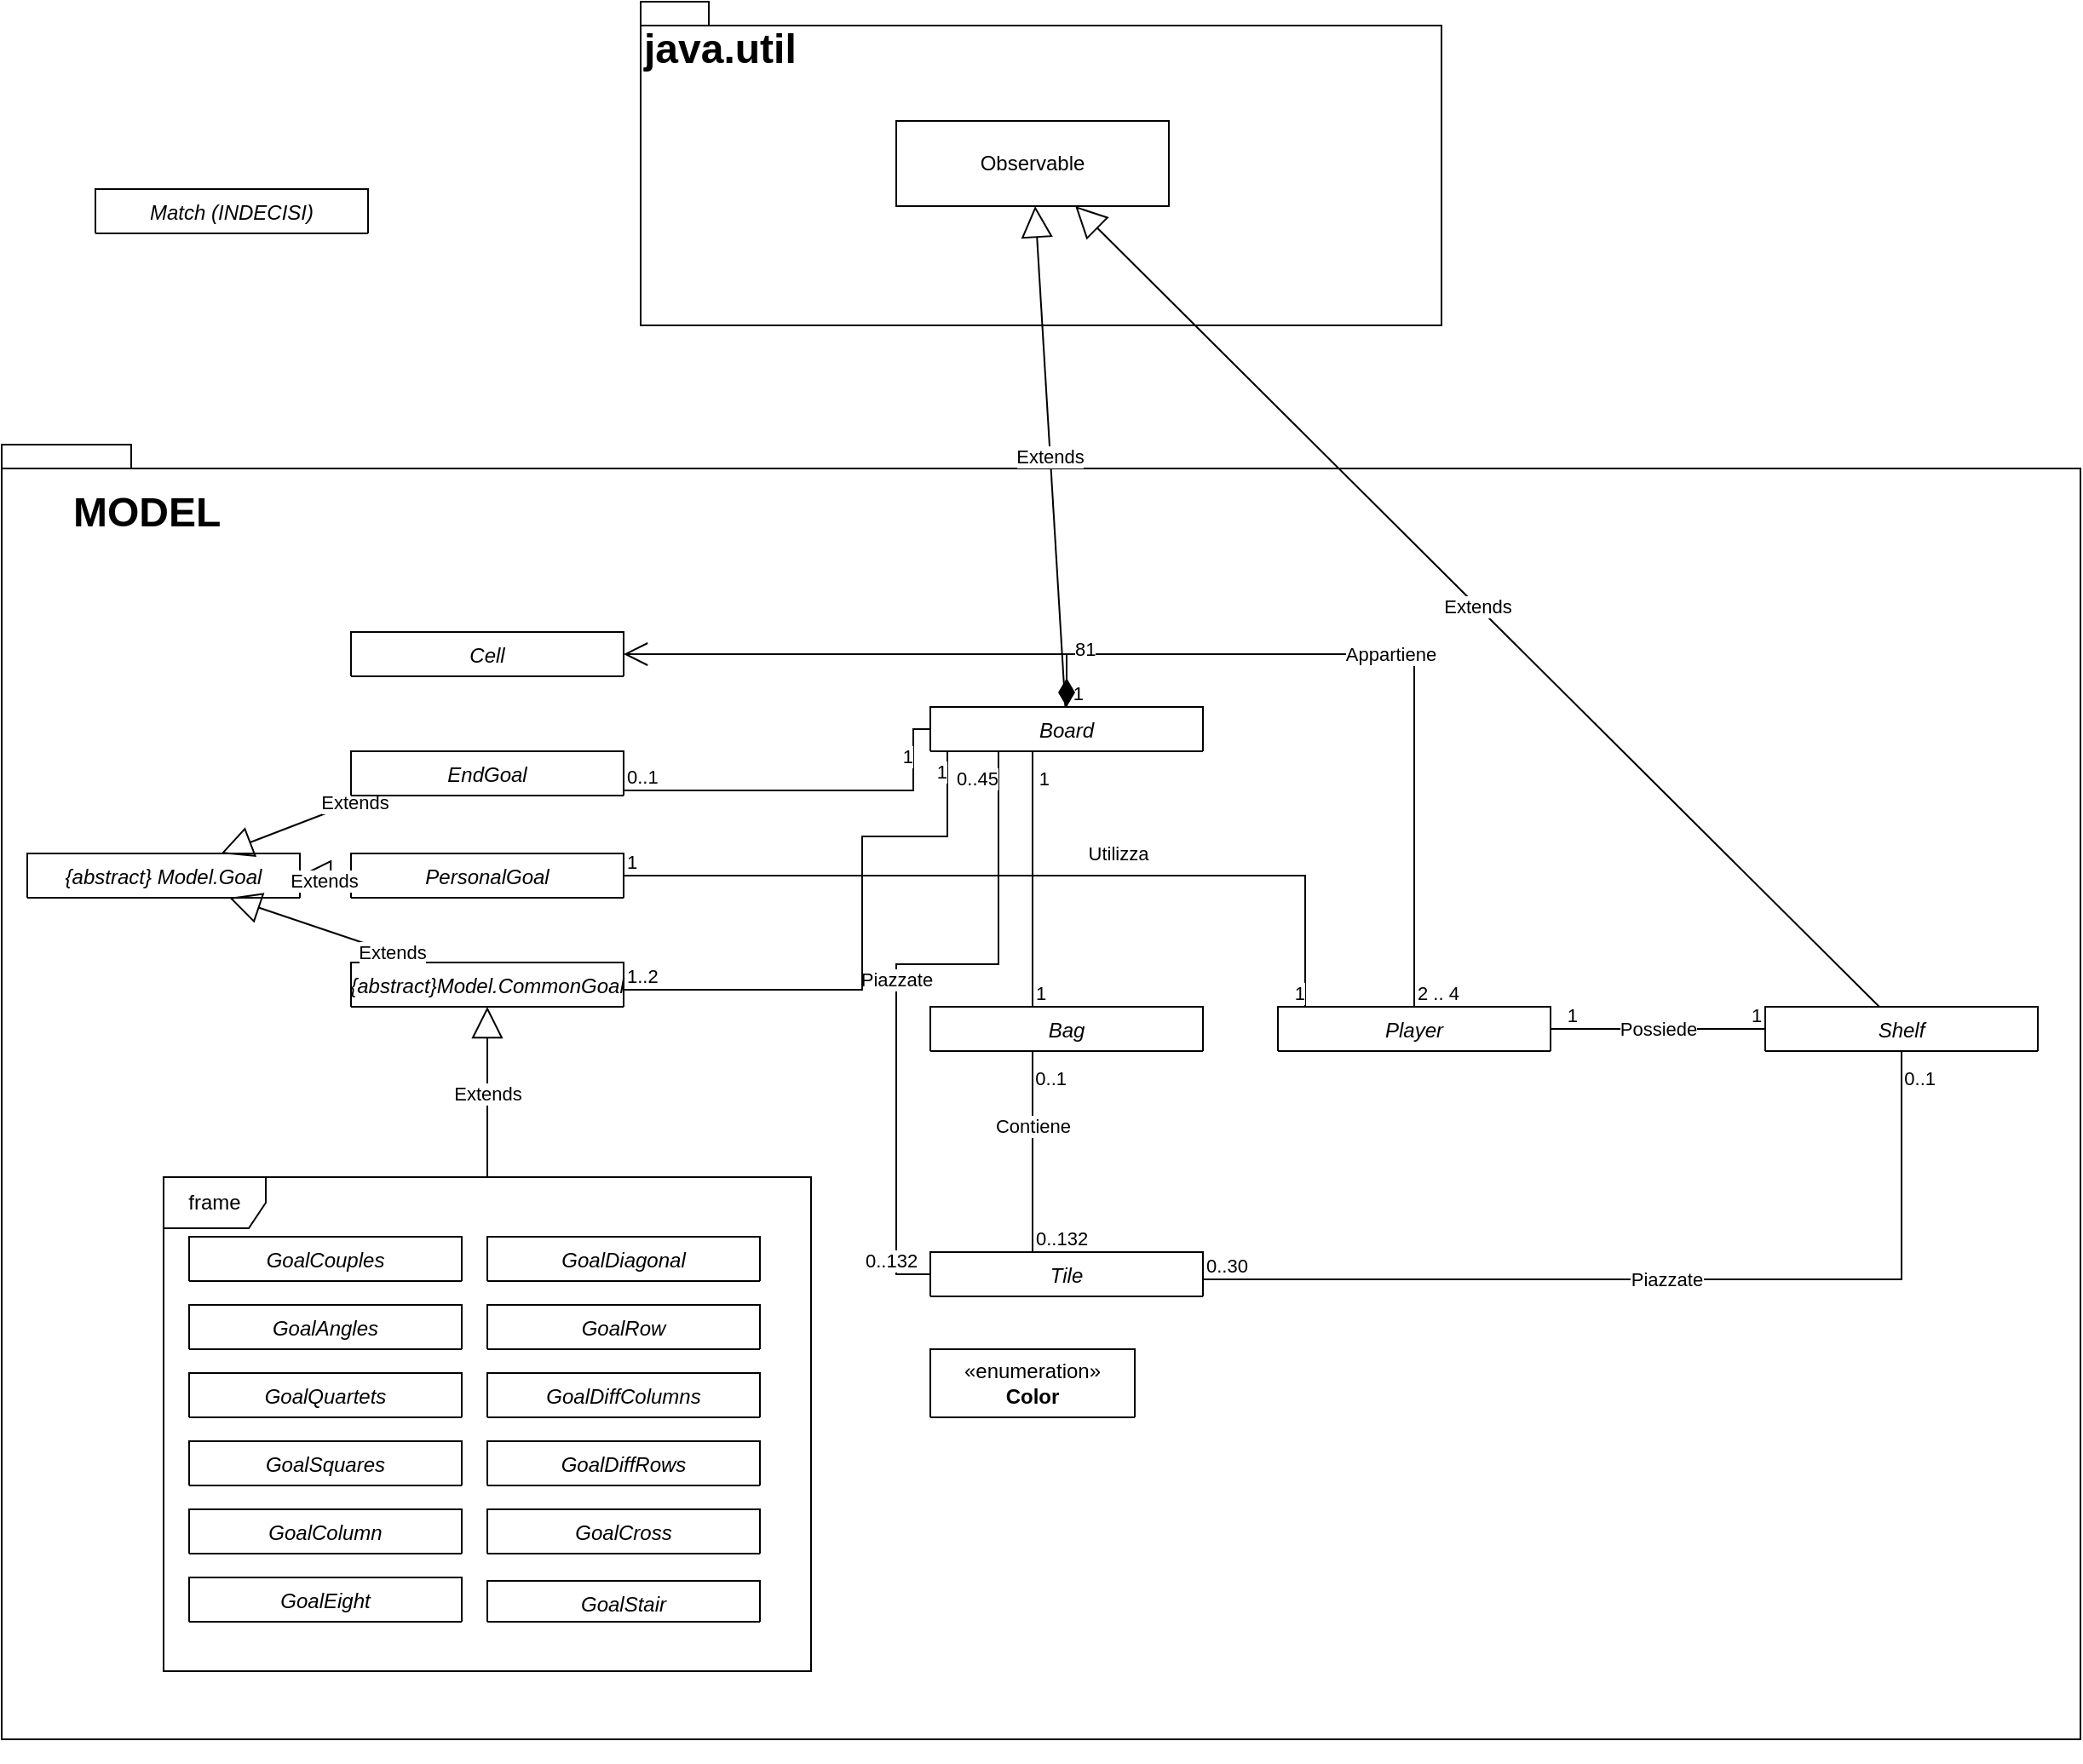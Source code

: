 <mxfile version="21.0.6" type="github">
  <diagram id="C5RBs43oDa-KdzZeNtuy" name="Page-1">
    <mxGraphModel dx="2261" dy="838" grid="1" gridSize="10" guides="1" tooltips="1" connect="1" arrows="1" fold="1" page="1" pageScale="1" pageWidth="827" pageHeight="1169" math="0" shadow="0">
      <root>
        <mxCell id="WIyWlLk6GJQsqaUBKTNV-0" />
        <mxCell id="WIyWlLk6GJQsqaUBKTNV-1" parent="WIyWlLk6GJQsqaUBKTNV-0" />
        <mxCell id="uG5KmhHaZHkSzCdzhO8T-43" value="&lt;font style=&quot;font-size: 24px;&quot;&gt;java.util&lt;br&gt;&lt;br&gt;&lt;br&gt;&lt;br&gt;&lt;br&gt;&lt;br&gt;&lt;/font&gt;" style="shape=folder;fontStyle=1;spacingTop=10;tabWidth=40;tabHeight=14;tabPosition=left;html=1;whiteSpace=wrap;align=left;" parent="WIyWlLk6GJQsqaUBKTNV-1" vertex="1">
          <mxGeometry x="40" y="40" width="470" height="190" as="geometry" />
        </mxCell>
        <mxCell id="uG5KmhHaZHkSzCdzhO8T-5" value="&lt;blockquote style=&quot;margin: 0 0 0 40px; border: none; padding: 0px;&quot;&gt;&lt;font style=&quot;background-color: initial; font-size: 24px;&quot;&gt;&lt;br&gt;&lt;/font&gt;&lt;/blockquote&gt;&lt;blockquote style=&quot;margin: 0 0 0 40px; border: none; padding: 0px;&quot;&gt;&lt;font style=&quot;background-color: initial; font-size: 24px;&quot;&gt;MODEL&amp;nbsp; &amp;nbsp;&lt;/font&gt;&lt;font style=&quot;background-color: initial; font-size: 24px;&quot;&gt;&amp;nbsp;&amp;nbsp;&lt;/font&gt;&lt;span style=&quot;background-color: initial;&quot;&gt;&amp;nbsp; &amp;nbsp; &amp;nbsp; &amp;nbsp; &amp;nbsp; &amp;nbsp; &amp;nbsp; &amp;nbsp; &amp;nbsp; &amp;nbsp; &amp;nbsp; &amp;nbsp; &amp;nbsp; &amp;nbsp; &amp;nbsp; &amp;nbsp; &amp;nbsp; &amp;nbsp; &amp;nbsp; &amp;nbsp; &amp;nbsp; &amp;nbsp; &amp;nbsp; &amp;nbsp; &amp;nbsp; &amp;nbsp; &amp;nbsp; &amp;nbsp; &amp;nbsp; &amp;nbsp; &amp;nbsp; &amp;nbsp; &amp;nbsp; &amp;nbsp; &amp;nbsp; &amp;nbsp; &amp;nbsp; &amp;nbsp; &amp;nbsp; &amp;nbsp; &amp;nbsp; &amp;nbsp; &amp;nbsp; &amp;nbsp; &amp;nbsp; &amp;nbsp; &amp;nbsp; &amp;nbsp; &amp;nbsp; &amp;nbsp; &amp;nbsp; &amp;nbsp; &amp;nbsp; &amp;nbsp; &amp;nbsp; &amp;nbsp; &amp;nbsp; &amp;nbsp; &amp;nbsp; &amp;nbsp; &amp;nbsp; &amp;nbsp; &amp;nbsp; &amp;nbsp; &amp;nbsp; &amp;nbsp; &amp;nbsp; &amp;nbsp; &amp;nbsp; &amp;nbsp; &amp;nbsp; &amp;nbsp; &amp;nbsp; &amp;nbsp; &amp;nbsp; &amp;nbsp; &amp;nbsp; &amp;nbsp; &amp;nbsp; &amp;nbsp; &amp;nbsp; &amp;nbsp; &amp;nbsp; &amp;nbsp; &amp;nbsp; &amp;nbsp; &amp;nbsp; &amp;nbsp; &amp;nbsp; &amp;nbsp; &amp;nbsp; &amp;nbsp; &amp;nbsp; &amp;nbsp; &amp;nbsp; &amp;nbsp; &amp;nbsp; &amp;nbsp; &amp;nbsp; &amp;nbsp; &amp;nbsp; &amp;nbsp; &amp;nbsp; &amp;nbsp; &amp;nbsp; &amp;nbsp; &amp;nbsp; &amp;nbsp; &amp;nbsp; &amp;nbsp; &amp;nbsp; &amp;nbsp; &amp;nbsp; &amp;nbsp; &amp;nbsp; &amp;nbsp; &amp;nbsp; &amp;nbsp; &amp;nbsp; &amp;nbsp; &amp;nbsp; &amp;nbsp; &amp;nbsp; &amp;nbsp; &amp;nbsp; &amp;nbsp; &amp;nbsp; &amp;nbsp; &amp;nbsp; &amp;nbsp; &amp;nbsp; &amp;nbsp; &amp;nbsp; &amp;nbsp; &amp;nbsp; &amp;nbsp; &amp;nbsp; &amp;nbsp; &amp;nbsp; &amp;nbsp; &amp;nbsp; &amp;nbsp; &amp;nbsp; &amp;nbsp; &amp;nbsp; &amp;nbsp; &amp;nbsp; &amp;nbsp; &amp;nbsp; &amp;nbsp; &amp;nbsp; &amp;nbsp; &amp;nbsp; &amp;nbsp; &amp;nbsp; &amp;nbsp; &amp;nbsp; &amp;nbsp;&lt;/span&gt;&lt;br&gt;&lt;/blockquote&gt;&lt;blockquote style=&quot;margin: 0 0 0 40px; border: none; padding: 0px;&quot;&gt;&lt;br&gt;&lt;/blockquote&gt;&lt;blockquote style=&quot;margin: 0 0 0 40px; border: none; padding: 0px;&quot;&gt;&amp;nbsp; &amp;nbsp; &amp;nbsp; &amp;nbsp; &amp;nbsp; &amp;nbsp;&lt;br&gt;&lt;br&gt;&lt;br&gt;&lt;br&gt;&lt;br&gt;&lt;/blockquote&gt;&lt;blockquote style=&quot;margin: 0 0 0 40px; border: none; padding: 0px;&quot;&gt;&lt;br&gt;&lt;/blockquote&gt;&lt;blockquote style=&quot;margin: 0 0 0 40px; border: none; padding: 0px;&quot;&gt;&lt;br&gt;&lt;/blockquote&gt;&lt;blockquote style=&quot;margin: 0 0 0 40px; border: none; padding: 0px;&quot;&gt;&lt;br&gt;&lt;/blockquote&gt;&lt;blockquote style=&quot;margin: 0 0 0 40px; border: none; padding: 0px;&quot;&gt;&lt;br&gt;&lt;/blockquote&gt;&lt;blockquote style=&quot;margin: 0 0 0 40px; border: none; padding: 0px;&quot;&gt;&lt;br&gt;&lt;/blockquote&gt;&lt;blockquote style=&quot;margin: 0 0 0 40px; border: none; padding: 0px;&quot;&gt;&lt;br&gt;&lt;/blockquote&gt;&lt;blockquote style=&quot;margin: 0 0 0 40px; border: none; padding: 0px;&quot;&gt;&lt;br&gt;&lt;/blockquote&gt;&lt;blockquote style=&quot;margin: 0 0 0 40px; border: none; padding: 0px;&quot;&gt;&lt;br&gt;&lt;/blockquote&gt;&lt;blockquote style=&quot;margin: 0 0 0 40px; border: none; padding: 0px;&quot;&gt;&lt;br&gt;&lt;/blockquote&gt;&lt;blockquote style=&quot;margin: 0 0 0 40px; border: none; padding: 0px;&quot;&gt;&lt;br&gt;&lt;/blockquote&gt;&lt;blockquote style=&quot;margin: 0 0 0 40px; border: none; padding: 0px;&quot;&gt;&lt;br&gt;&lt;/blockquote&gt;&lt;blockquote style=&quot;margin: 0 0 0 40px; border: none; padding: 0px;&quot;&gt;&lt;br&gt;&lt;/blockquote&gt;&lt;blockquote style=&quot;margin: 0 0 0 40px; border: none; padding: 0px;&quot;&gt;&lt;br&gt;&lt;/blockquote&gt;&lt;blockquote style=&quot;margin: 0 0 0 40px; border: none; padding: 0px;&quot;&gt;&lt;br&gt;&lt;/blockquote&gt;&lt;blockquote style=&quot;margin: 0 0 0 40px; border: none; padding: 0px;&quot;&gt;&lt;br&gt;&lt;/blockquote&gt;&lt;blockquote style=&quot;margin: 0 0 0 40px; border: none; padding: 0px;&quot;&gt;&lt;br&gt;&lt;/blockquote&gt;&lt;blockquote style=&quot;margin: 0 0 0 40px; border: none; padding: 0px;&quot;&gt;&lt;br&gt;&lt;/blockquote&gt;&lt;blockquote style=&quot;margin: 0 0 0 40px; border: none; padding: 0px;&quot;&gt;&lt;br&gt;&lt;/blockquote&gt;&lt;blockquote style=&quot;margin: 0 0 0 40px; border: none; padding: 0px;&quot;&gt;&lt;br&gt;&lt;/blockquote&gt;&lt;blockquote style=&quot;margin: 0 0 0 40px; border: none; padding: 0px;&quot;&gt;&lt;br&gt;&lt;/blockquote&gt;&lt;blockquote style=&quot;margin: 0 0 0 40px; border: none; padding: 0px;&quot;&gt;&lt;br&gt;&lt;/blockquote&gt;&lt;blockquote style=&quot;margin: 0 0 0 40px; border: none; padding: 0px;&quot;&gt;&lt;br&gt;&lt;/blockquote&gt;&lt;blockquote style=&quot;margin: 0 0 0 40px; border: none; padding: 0px;&quot;&gt;&lt;br&gt;&lt;/blockquote&gt;&lt;blockquote style=&quot;margin: 0 0 0 40px; border: none; padding: 0px;&quot;&gt;&lt;br&gt;&lt;/blockquote&gt;&lt;blockquote style=&quot;margin: 0 0 0 40px; border: none; padding: 0px;&quot;&gt;&lt;br&gt;&lt;/blockquote&gt;&lt;blockquote style=&quot;margin: 0 0 0 40px; border: none; padding: 0px;&quot;&gt;&lt;br&gt;&lt;/blockquote&gt;&lt;blockquote style=&quot;margin: 0 0 0 40px; border: none; padding: 0px;&quot;&gt;&lt;br&gt;&lt;/blockquote&gt;&lt;blockquote style=&quot;margin: 0 0 0 40px; border: none; padding: 0px;&quot;&gt;&lt;br&gt;&lt;/blockquote&gt;&lt;blockquote style=&quot;margin: 0 0 0 40px; border: none; padding: 0px;&quot;&gt;&lt;br&gt;&lt;/blockquote&gt;&lt;blockquote style=&quot;margin: 0 0 0 40px; border: none; padding: 0px;&quot;&gt;&lt;br&gt;&lt;/blockquote&gt;&lt;blockquote style=&quot;margin: 0 0 0 40px; border: none; padding: 0px;&quot;&gt;&lt;br&gt;&lt;/blockquote&gt;&lt;blockquote style=&quot;margin: 0 0 0 40px; border: none; padding: 0px;&quot;&gt;&lt;br&gt;&lt;/blockquote&gt;&lt;blockquote style=&quot;margin: 0 0 0 40px; border: none; padding: 0px;&quot;&gt;&lt;br&gt;&lt;/blockquote&gt;&lt;blockquote style=&quot;margin: 0 0 0 40px; border: none; padding: 0px;&quot;&gt;&lt;br&gt;&lt;/blockquote&gt;&lt;blockquote style=&quot;margin: 0 0 0 40px; border: none; padding: 0px;&quot;&gt;&lt;br&gt;&lt;/blockquote&gt;&lt;blockquote style=&quot;margin: 0 0 0 40px; border: none; padding: 0px;&quot;&gt;&lt;br&gt;&lt;/blockquote&gt;&lt;blockquote style=&quot;margin: 0 0 0 40px; border: none; padding: 0px;&quot;&gt;&lt;br&gt;&lt;/blockquote&gt;&lt;blockquote style=&quot;margin: 0 0 0 40px; border: none; padding: 0px;&quot;&gt;&lt;br&gt;&lt;/blockquote&gt;&lt;blockquote style=&quot;margin: 0 0 0 40px; border: none; padding: 0px;&quot;&gt;&lt;br&gt;&lt;/blockquote&gt;&lt;blockquote style=&quot;margin: 0 0 0 40px; border: none; padding: 0px;&quot;&gt;&lt;br&gt;&lt;/blockquote&gt;&lt;blockquote style=&quot;margin: 0 0 0 40px; border: none; padding: 0px;&quot;&gt;&lt;br&gt;&lt;/blockquote&gt;&lt;blockquote style=&quot;margin: 0 0 0 40px; border: none; padding: 0px;&quot;&gt;&lt;br&gt;&lt;/blockquote&gt;&lt;blockquote style=&quot;margin: 0 0 0 40px; border: none; padding: 0px;&quot;&gt;&lt;br&gt;&lt;/blockquote&gt;&lt;blockquote style=&quot;margin: 0 0 0 40px; border: none; padding: 0px;&quot;&gt;&amp;nbsp; &amp;nbsp; &amp;nbsp; &amp;nbsp; &amp;nbsp; &amp;nbsp; &amp;nbsp; &amp;nbsp; &amp;nbsp; &amp;nbsp; &amp;nbsp; &amp;nbsp; &amp;nbsp; &amp;nbsp; &amp;nbsp; &amp;nbsp; &amp;nbsp; &amp;nbsp; &amp;nbsp; &amp;nbsp;&amp;nbsp;&lt;/blockquote&gt;" style="shape=folder;fontStyle=1;spacingTop=10;tabWidth=40;tabHeight=14;tabPosition=left;html=1;whiteSpace=wrap;align=left;" parent="WIyWlLk6GJQsqaUBKTNV-1" vertex="1">
          <mxGeometry x="-335" y="300" width="1220" height="760" as="geometry" />
        </mxCell>
        <mxCell id="zkfFHV4jXpPFQw0GAbJ--0" value="Player" style="swimlane;fontStyle=2;align=center;verticalAlign=top;childLayout=stackLayout;horizontal=1;startSize=26;horizontalStack=0;resizeParent=1;resizeLast=0;collapsible=1;marginBottom=0;rounded=0;shadow=0;strokeWidth=1;" parent="WIyWlLk6GJQsqaUBKTNV-1" vertex="1" collapsed="1">
          <mxGeometry x="414" y="630" width="160" height="26" as="geometry">
            <mxRectangle x="414" y="630" width="230" height="216" as="alternateBounds" />
          </mxGeometry>
        </mxCell>
        <mxCell id="zkfFHV4jXpPFQw0GAbJ--1" value="-nickname: String" style="text;align=left;verticalAlign=top;spacingLeft=4;spacingRight=4;overflow=hidden;rotatable=0;points=[[0,0.5],[1,0.5]];portConstraint=eastwest;" parent="zkfFHV4jXpPFQw0GAbJ--0" vertex="1">
          <mxGeometry y="26" width="230" height="26" as="geometry" />
        </mxCell>
        <mxCell id="e0WzOMO28qVKv0x1JUqY-1" value="-chair: boolean" style="text;align=left;verticalAlign=top;spacingLeft=4;spacingRight=4;overflow=hidden;rotatable=0;points=[[0,0.5],[1,0.5]];portConstraint=eastwest;rounded=0;shadow=0;html=0;" parent="zkfFHV4jXpPFQw0GAbJ--0" vertex="1">
          <mxGeometry y="52" width="230" height="26" as="geometry" />
        </mxCell>
        <mxCell id="e0WzOMO28qVKv0x1JUqY-27" value="-myShelf: Shelf" style="text;align=left;verticalAlign=top;spacingLeft=4;spacingRight=4;overflow=hidden;rotatable=0;points=[[0,0.5],[1,0.5]];portConstraint=eastwest;rounded=0;shadow=0;html=0;" parent="zkfFHV4jXpPFQw0GAbJ--0" vertex="1">
          <mxGeometry y="78" width="230" height="26" as="geometry" />
        </mxCell>
        <mxCell id="e0WzOMO28qVKv0x1JUqY-28" value="-myGoal: PersonalGoal" style="text;align=left;verticalAlign=top;spacingLeft=4;spacingRight=4;overflow=hidden;rotatable=0;points=[[0,0.5],[1,0.5]];portConstraint=eastwest;rounded=0;shadow=0;html=0;" parent="zkfFHV4jXpPFQw0GAbJ--0" vertex="1">
          <mxGeometry y="104" width="230" height="26" as="geometry" />
        </mxCell>
        <mxCell id="zkfFHV4jXpPFQw0GAbJ--4" value="" style="line;html=1;strokeWidth=1;align=left;verticalAlign=middle;spacingTop=-1;spacingLeft=3;spacingRight=3;rotatable=0;labelPosition=right;points=[];portConstraint=eastwest;" parent="zkfFHV4jXpPFQw0GAbJ--0" vertex="1">
          <mxGeometry y="130" width="230" height="8" as="geometry" />
        </mxCell>
        <mxCell id="zkfFHV4jXpPFQw0GAbJ--5" value="+Player(n: String, c: boolean): Player" style="text;align=left;verticalAlign=top;spacingLeft=4;spacingRight=4;overflow=hidden;rotatable=0;points=[[0,0.5],[1,0.5]];portConstraint=eastwest;" parent="zkfFHV4jXpPFQw0GAbJ--0" vertex="1">
          <mxGeometry y="138" width="230" height="26" as="geometry" />
        </mxCell>
        <mxCell id="e0WzOMO28qVKv0x1JUqY-3" value="+getNickname(): String" style="text;align=left;verticalAlign=top;spacingLeft=4;spacingRight=4;overflow=hidden;rotatable=0;points=[[0,0.5],[1,0.5]];portConstraint=eastwest;" parent="zkfFHV4jXpPFQw0GAbJ--0" vertex="1">
          <mxGeometry y="164" width="230" height="26" as="geometry" />
        </mxCell>
        <mxCell id="e0WzOMO28qVKv0x1JUqY-4" value="+getChair(): boolean" style="text;align=left;verticalAlign=top;spacingLeft=4;spacingRight=4;overflow=hidden;rotatable=0;points=[[0,0.5],[1,0.5]];portConstraint=eastwest;" parent="zkfFHV4jXpPFQw0GAbJ--0" vertex="1">
          <mxGeometry y="190" width="230" height="26" as="geometry" />
        </mxCell>
        <mxCell id="e0WzOMO28qVKv0x1JUqY-18" value="Match (INDECISI)" style="swimlane;fontStyle=2;align=center;verticalAlign=top;childLayout=stackLayout;horizontal=1;startSize=26;horizontalStack=0;resizeParent=1;resizeLast=0;collapsible=1;marginBottom=0;rounded=0;shadow=0;strokeWidth=1;" parent="WIyWlLk6GJQsqaUBKTNV-1" vertex="1" collapsed="1">
          <mxGeometry x="-280" y="150" width="160" height="26" as="geometry">
            <mxRectangle x="510" y="174" width="300" height="140" as="alternateBounds" />
          </mxGeometry>
        </mxCell>
        <mxCell id="e0WzOMO28qVKv0x1JUqY-19" value="-currentBoard: Board" style="text;align=left;verticalAlign=top;spacingLeft=4;spacingRight=4;overflow=hidden;rotatable=0;points=[[0,0.5],[1,0.5]];portConstraint=eastwest;" parent="e0WzOMO28qVKv0x1JUqY-18" vertex="1">
          <mxGeometry y="26" width="300" height="26" as="geometry" />
        </mxCell>
        <mxCell id="e0WzOMO28qVKv0x1JUqY-20" value="-listOfPlayer: List&lt;Player&gt;" style="text;align=left;verticalAlign=top;spacingLeft=4;spacingRight=4;overflow=hidden;rotatable=0;points=[[0,0.5],[1,0.5]];portConstraint=eastwest;" parent="e0WzOMO28qVKv0x1JUqY-18" vertex="1">
          <mxGeometry y="52" width="300" height="26" as="geometry" />
        </mxCell>
        <mxCell id="e0WzOMO28qVKv0x1JUqY-24" value="-firstMatch: boolean" style="text;align=left;verticalAlign=top;spacingLeft=4;spacingRight=4;overflow=hidden;rotatable=0;points=[[0,0.5],[1,0.5]];portConstraint=eastwest;" parent="e0WzOMO28qVKv0x1JUqY-18" vertex="1">
          <mxGeometry y="78" width="300" height="26" as="geometry" />
        </mxCell>
        <mxCell id="e0WzOMO28qVKv0x1JUqY-22" value="" style="line;html=1;strokeWidth=1;align=left;verticalAlign=middle;spacingTop=-1;spacingLeft=3;spacingRight=3;rotatable=0;labelPosition=right;points=[];portConstraint=eastwest;" parent="e0WzOMO28qVKv0x1JUqY-18" vertex="1">
          <mxGeometry y="104" width="300" height="8" as="geometry" />
        </mxCell>
        <mxCell id="e0WzOMO28qVKv0x1JUqY-23" value="+Match(fm: boolean, pl: List&lt;Player&gt;): Match" style="text;align=left;verticalAlign=top;spacingLeft=4;spacingRight=4;overflow=hidden;rotatable=0;points=[[0,0.5],[1,0.5]];portConstraint=eastwest;" parent="e0WzOMO28qVKv0x1JUqY-18" vertex="1">
          <mxGeometry y="112" width="300" height="26" as="geometry" />
        </mxCell>
        <mxCell id="e0WzOMO28qVKv0x1JUqY-29" value="Cell" style="swimlane;fontStyle=2;align=center;verticalAlign=top;childLayout=stackLayout;horizontal=1;startSize=26;horizontalStack=0;resizeParent=1;resizeLast=0;collapsible=1;marginBottom=0;rounded=0;shadow=0;strokeWidth=1;" parent="WIyWlLk6GJQsqaUBKTNV-1" vertex="1" collapsed="1">
          <mxGeometry x="-130" y="410" width="160" height="26" as="geometry">
            <mxRectangle x="150" y="654" width="300" height="170" as="alternateBounds" />
          </mxGeometry>
        </mxCell>
        <mxCell id="e0WzOMO28qVKv0x1JUqY-34" value="-type: int&#xa;" style="text;align=left;verticalAlign=top;spacingLeft=4;spacingRight=4;overflow=hidden;rotatable=0;points=[[0,0.5],[1,0.5]];portConstraint=eastwest;" parent="e0WzOMO28qVKv0x1JUqY-29" vertex="1">
          <mxGeometry y="26" width="300" height="26" as="geometry" />
        </mxCell>
        <mxCell id="e0WzOMO28qVKv0x1JUqY-39" value="-containedTile: Tile&#xa;" style="text;align=left;verticalAlign=top;spacingLeft=4;spacingRight=4;overflow=hidden;rotatable=0;points=[[0,0.5],[1,0.5]];portConstraint=eastwest;" parent="e0WzOMO28qVKv0x1JUqY-29" vertex="1">
          <mxGeometry y="52" width="300" height="26" as="geometry" />
        </mxCell>
        <mxCell id="e0WzOMO28qVKv0x1JUqY-40" value="-containedTile: Tile&#xa;" style="text;align=left;verticalAlign=top;spacingLeft=4;spacingRight=4;overflow=hidden;rotatable=0;points=[[0,0.5],[1,0.5]];portConstraint=eastwest;" parent="e0WzOMO28qVKv0x1JUqY-29" vertex="1">
          <mxGeometry y="78" width="300" height="26" as="geometry" />
        </mxCell>
        <mxCell id="e0WzOMO28qVKv0x1JUqY-35" value="" style="line;html=1;strokeWidth=1;align=left;verticalAlign=middle;spacingTop=-1;spacingLeft=3;spacingRight=3;rotatable=0;labelPosition=right;points=[];portConstraint=eastwest;" parent="e0WzOMO28qVKv0x1JUqY-29" vertex="1">
          <mxGeometry y="104" width="300" height="8" as="geometry" />
        </mxCell>
        <mxCell id="e0WzOMO28qVKv0x1JUqY-36" value="+Cell(t: int): Cell" style="text;align=left;verticalAlign=top;spacingLeft=4;spacingRight=4;overflow=hidden;rotatable=0;points=[[0,0.5],[1,0.5]];portConstraint=eastwest;" parent="e0WzOMO28qVKv0x1JUqY-29" vertex="1">
          <mxGeometry y="112" width="300" height="26" as="geometry" />
        </mxCell>
        <mxCell id="e0WzOMO28qVKv0x1JUqY-41" value="+isEmpty(): boolean" style="text;align=left;verticalAlign=top;spacingLeft=4;spacingRight=4;overflow=hidden;rotatable=0;points=[[0,0.5],[1,0.5]];portConstraint=eastwest;" parent="e0WzOMO28qVKv0x1JUqY-29" vertex="1">
          <mxGeometry y="138" width="300" height="26" as="geometry" />
        </mxCell>
        <mxCell id="e0WzOMO28qVKv0x1JUqY-42" value="Tile" style="swimlane;fontStyle=2;align=center;verticalAlign=top;childLayout=stackLayout;horizontal=1;startSize=26;horizontalStack=0;resizeParent=1;resizeLast=0;collapsible=1;marginBottom=0;rounded=0;shadow=0;strokeWidth=1;" parent="WIyWlLk6GJQsqaUBKTNV-1" vertex="1" collapsed="1">
          <mxGeometry x="210" y="774" width="160" height="26" as="geometry">
            <mxRectangle x="210" y="774" width="300" height="90" as="alternateBounds" />
          </mxGeometry>
        </mxCell>
        <mxCell id="e0WzOMO28qVKv0x1JUqY-43" value="-color: Color" style="text;align=left;verticalAlign=top;spacingLeft=4;spacingRight=4;overflow=hidden;rotatable=0;points=[[0,0.5],[1,0.5]];portConstraint=eastwest;" parent="e0WzOMO28qVKv0x1JUqY-42" vertex="1">
          <mxGeometry y="26" width="300" height="26" as="geometry" />
        </mxCell>
        <mxCell id="e0WzOMO28qVKv0x1JUqY-46" value="" style="line;html=1;strokeWidth=1;align=left;verticalAlign=middle;spacingTop=-1;spacingLeft=3;spacingRight=3;rotatable=0;labelPosition=right;points=[];portConstraint=eastwest;" parent="e0WzOMO28qVKv0x1JUqY-42" vertex="1">
          <mxGeometry y="52" width="300" height="8" as="geometry" />
        </mxCell>
        <mxCell id="e0WzOMO28qVKv0x1JUqY-48" value="+Tile(c: Color): Tile" style="text;align=left;verticalAlign=top;spacingLeft=4;spacingRight=4;overflow=hidden;rotatable=0;points=[[0,0.5],[1,0.5]];portConstraint=eastwest;" parent="e0WzOMO28qVKv0x1JUqY-42" vertex="1">
          <mxGeometry y="60" width="300" height="26" as="geometry" />
        </mxCell>
        <mxCell id="e0WzOMO28qVKv0x1JUqY-49" value="Bag" style="swimlane;fontStyle=2;align=center;verticalAlign=top;childLayout=stackLayout;horizontal=1;startSize=26;horizontalStack=0;resizeParent=1;resizeLast=0;collapsible=1;marginBottom=0;rounded=0;shadow=0;strokeWidth=1;" parent="WIyWlLk6GJQsqaUBKTNV-1" vertex="1" collapsed="1">
          <mxGeometry x="210" y="630" width="160" height="26" as="geometry">
            <mxRectangle x="210" y="630" width="300" height="94" as="alternateBounds" />
          </mxGeometry>
        </mxCell>
        <mxCell id="e0WzOMO28qVKv0x1JUqY-50" value="-containedTiles: List&lt;Tile&gt;" style="text;align=left;verticalAlign=top;spacingLeft=4;spacingRight=4;overflow=hidden;rotatable=0;points=[[0,0.5],[1,0.5]];portConstraint=eastwest;" parent="e0WzOMO28qVKv0x1JUqY-49" vertex="1">
          <mxGeometry y="26" width="300" height="26" as="geometry" />
        </mxCell>
        <mxCell id="e0WzOMO28qVKv0x1JUqY-51" value="" style="line;html=1;strokeWidth=1;align=left;verticalAlign=middle;spacingTop=-1;spacingLeft=3;spacingRight=3;rotatable=0;labelPosition=right;points=[];portConstraint=eastwest;" parent="e0WzOMO28qVKv0x1JUqY-49" vertex="1">
          <mxGeometry y="52" width="300" height="8" as="geometry" />
        </mxCell>
        <mxCell id="e0WzOMO28qVKv0x1JUqY-52" value="+Bag(): Bag" style="text;align=left;verticalAlign=top;spacingLeft=4;spacingRight=4;overflow=hidden;rotatable=0;points=[[0,0.5],[1,0.5]];portConstraint=eastwest;" parent="e0WzOMO28qVKv0x1JUqY-49" vertex="1">
          <mxGeometry y="60" width="300" height="26" as="geometry" />
        </mxCell>
        <mxCell id="e0WzOMO28qVKv0x1JUqY-61" value="{abstract} Model.Goal" style="swimlane;fontStyle=2;align=center;verticalAlign=top;childLayout=stackLayout;horizontal=1;startSize=26;horizontalStack=0;resizeParent=1;resizeLast=0;collapsible=1;marginBottom=0;rounded=0;shadow=0;strokeWidth=1;" parent="WIyWlLk6GJQsqaUBKTNV-1" vertex="1" collapsed="1">
          <mxGeometry x="-320" y="540" width="160" height="26" as="geometry">
            <mxRectangle x="20" y="280" width="230" height="60" as="alternateBounds" />
          </mxGeometry>
        </mxCell>
        <mxCell id="e0WzOMO28qVKv0x1JUqY-66" value="" style="line;html=1;strokeWidth=1;align=left;verticalAlign=middle;spacingTop=-1;spacingLeft=3;spacingRight=3;rotatable=0;labelPosition=right;points=[];portConstraint=eastwest;" parent="e0WzOMO28qVKv0x1JUqY-61" vertex="1">
          <mxGeometry y="26" width="230" height="8" as="geometry" />
        </mxCell>
        <mxCell id="e0WzOMO28qVKv0x1JUqY-67" value="+ isCompleted(): boolean" style="text;align=left;verticalAlign=top;spacingLeft=4;spacingRight=4;overflow=hidden;rotatable=0;points=[[0,0.5],[1,0.5]];portConstraint=eastwest;" parent="e0WzOMO28qVKv0x1JUqY-61" vertex="1">
          <mxGeometry y="34" width="230" height="26" as="geometry" />
        </mxCell>
        <mxCell id="e0WzOMO28qVKv0x1JUqY-70" value="PersonalGoal" style="swimlane;fontStyle=2;align=center;verticalAlign=top;childLayout=stackLayout;horizontal=1;startSize=26;horizontalStack=0;resizeParent=1;resizeLast=0;collapsible=1;marginBottom=0;rounded=0;shadow=0;strokeWidth=1;" parent="WIyWlLk6GJQsqaUBKTNV-1" vertex="1" collapsed="1">
          <mxGeometry x="-130" y="540" width="160" height="26" as="geometry">
            <mxRectangle x="410" y="350" width="230" height="164" as="alternateBounds" />
          </mxGeometry>
        </mxCell>
        <mxCell id="e0WzOMO28qVKv0x1JUqY-73" value="-playerShelf: Shelf" style="text;align=left;verticalAlign=top;spacingLeft=4;spacingRight=4;overflow=hidden;rotatable=0;points=[[0,0.5],[1,0.5]];portConstraint=eastwest;" parent="e0WzOMO28qVKv0x1JUqY-70" vertex="1">
          <mxGeometry y="26" width="230" height="26" as="geometry" />
        </mxCell>
        <mxCell id="e0WzOMO28qVKv0x1JUqY-83" value="-goalMatrix: Color[6][5]" style="text;align=left;verticalAlign=top;spacingLeft=4;spacingRight=4;overflow=hidden;rotatable=0;points=[[0,0.5],[1,0.5]];portConstraint=eastwest;" parent="e0WzOMO28qVKv0x1JUqY-70" vertex="1">
          <mxGeometry y="52" width="230" height="26" as="geometry" />
        </mxCell>
        <mxCell id="e0WzOMO28qVKv0x1JUqY-71" value="" style="line;html=1;strokeWidth=1;align=left;verticalAlign=middle;spacingTop=-1;spacingLeft=3;spacingRight=3;rotatable=0;labelPosition=right;points=[];portConstraint=eastwest;" parent="e0WzOMO28qVKv0x1JUqY-70" vertex="1">
          <mxGeometry y="78" width="230" height="8" as="geometry" />
        </mxCell>
        <mxCell id="e0WzOMO28qVKv0x1JUqY-72" value="+PersonalGoal(ps: Shelf): PersonalGoal" style="text;align=left;verticalAlign=top;spacingLeft=4;spacingRight=4;overflow=hidden;rotatable=0;points=[[0,0.5],[1,0.5]];portConstraint=eastwest;" parent="e0WzOMO28qVKv0x1JUqY-70" vertex="1">
          <mxGeometry y="86" width="230" height="26" as="geometry" />
        </mxCell>
        <mxCell id="e0WzOMO28qVKv0x1JUqY-82" value="+getScore(): int" style="text;align=left;verticalAlign=top;spacingLeft=4;spacingRight=4;overflow=hidden;rotatable=0;points=[[0,0.5],[1,0.5]];portConstraint=eastwest;" parent="e0WzOMO28qVKv0x1JUqY-70" vertex="1">
          <mxGeometry y="112" width="230" height="26" as="geometry" />
        </mxCell>
        <mxCell id="e0WzOMO28qVKv0x1JUqY-89" value="+getGoal(): Color[6][5]" style="text;align=left;verticalAlign=top;spacingLeft=4;spacingRight=4;overflow=hidden;rotatable=0;points=[[0,0.5],[1,0.5]];portConstraint=eastwest;" parent="e0WzOMO28qVKv0x1JUqY-70" vertex="1">
          <mxGeometry y="138" width="230" height="26" as="geometry" />
        </mxCell>
        <mxCell id="e0WzOMO28qVKv0x1JUqY-74" value="{abstract}Model.CommonGoal" style="swimlane;fontStyle=2;align=center;verticalAlign=top;childLayout=stackLayout;horizontal=1;startSize=26;horizontalStack=0;resizeParent=1;resizeLast=0;collapsible=1;marginBottom=0;rounded=0;shadow=0;strokeWidth=1;" parent="WIyWlLk6GJQsqaUBKTNV-1" vertex="1" collapsed="1">
          <mxGeometry x="-130" y="604" width="160" height="26" as="geometry">
            <mxRectangle x="360" y="340" width="230" height="112" as="alternateBounds" />
          </mxGeometry>
        </mxCell>
        <mxCell id="e0WzOMO28qVKv0x1JUqY-75" value="+numberOfPlayer: int" style="text;align=left;verticalAlign=top;spacingLeft=4;spacingRight=4;overflow=hidden;rotatable=0;points=[[0,0.5],[1,0.5]];portConstraint=eastwest;" parent="e0WzOMO28qVKv0x1JUqY-74" vertex="1">
          <mxGeometry y="26" width="230" height="26" as="geometry" />
        </mxCell>
        <mxCell id="e0WzOMO28qVKv0x1JUqY-90" value="+numberOfCompleted: int" style="text;align=left;verticalAlign=top;spacingLeft=4;spacingRight=4;overflow=hidden;rotatable=0;points=[[0,0.5],[1,0.5]];portConstraint=eastwest;" parent="e0WzOMO28qVKv0x1JUqY-74" vertex="1">
          <mxGeometry y="52" width="230" height="26" as="geometry" />
        </mxCell>
        <mxCell id="e0WzOMO28qVKv0x1JUqY-76" value="" style="line;html=1;strokeWidth=1;align=left;verticalAlign=middle;spacingTop=-1;spacingLeft=3;spacingRight=3;rotatable=0;labelPosition=right;points=[];portConstraint=eastwest;" parent="e0WzOMO28qVKv0x1JUqY-74" vertex="1">
          <mxGeometry y="78" width="230" height="8" as="geometry" />
        </mxCell>
        <mxCell id="e0WzOMO28qVKv0x1JUqY-77" value="+getScore(): int" style="text;align=left;verticalAlign=top;spacingLeft=4;spacingRight=4;overflow=hidden;rotatable=0;points=[[0,0.5],[1,0.5]];portConstraint=eastwest;" parent="e0WzOMO28qVKv0x1JUqY-74" vertex="1">
          <mxGeometry y="86" width="230" height="26" as="geometry" />
        </mxCell>
        <mxCell id="e0WzOMO28qVKv0x1JUqY-85" value="Extends" style="endArrow=block;endSize=16;endFill=0;html=1;rounded=0;" parent="WIyWlLk6GJQsqaUBKTNV-1" source="e0WzOMO28qVKv0x1JUqY-70" target="e0WzOMO28qVKv0x1JUqY-67" edge="1">
          <mxGeometry x="0.057" y="3" width="160" relative="1" as="geometry">
            <mxPoint x="366.8" y="190.13" as="sourcePoint" />
            <mxPoint x="600" y="202.71" as="targetPoint" />
            <mxPoint as="offset" />
          </mxGeometry>
        </mxCell>
        <mxCell id="e0WzOMO28qVKv0x1JUqY-86" value="Extends" style="endArrow=block;endSize=16;endFill=0;html=1;rounded=0;exitX=0.5;exitY=0;exitDx=0;exitDy=0;startArrow=none;" parent="WIyWlLk6GJQsqaUBKTNV-1" source="e0WzOMO28qVKv0x1JUqY-78" target="e0WzOMO28qVKv0x1JUqY-67" edge="1">
          <mxGeometry width="160" relative="1" as="geometry">
            <mxPoint x="400" y="11" as="sourcePoint" />
            <mxPoint x="557" y="-26" as="targetPoint" />
            <Array as="points" />
          </mxGeometry>
        </mxCell>
        <mxCell id="e0WzOMO28qVKv0x1JUqY-87" value="Extends" style="endArrow=block;endSize=16;endFill=0;html=1;rounded=0;" parent="WIyWlLk6GJQsqaUBKTNV-1" source="e0WzOMO28qVKv0x1JUqY-74" target="e0WzOMO28qVKv0x1JUqY-67" edge="1">
          <mxGeometry x="-0.688" width="160" relative="1" as="geometry">
            <mxPoint x="230" y="363" as="sourcePoint" />
            <mxPoint x="567" y="184" as="targetPoint" />
            <mxPoint as="offset" />
          </mxGeometry>
        </mxCell>
        <mxCell id="e0WzOMO28qVKv0x1JUqY-92" value="GoalCouples" style="swimlane;fontStyle=2;align=center;verticalAlign=top;childLayout=stackLayout;horizontal=1;startSize=26;horizontalStack=0;resizeParent=1;resizeLast=0;collapsible=1;marginBottom=0;rounded=0;shadow=0;strokeWidth=1;" parent="WIyWlLk6GJQsqaUBKTNV-1" vertex="1" collapsed="1">
          <mxGeometry x="-225" y="765" width="160" height="26" as="geometry">
            <mxRectangle x="-225" y="765" width="230" height="34" as="alternateBounds" />
          </mxGeometry>
        </mxCell>
        <mxCell id="e0WzOMO28qVKv0x1JUqY-95" value="" style="line;html=1;strokeWidth=1;align=left;verticalAlign=middle;spacingTop=-1;spacingLeft=3;spacingRight=3;rotatable=0;labelPosition=right;points=[];portConstraint=eastwest;" parent="e0WzOMO28qVKv0x1JUqY-92" vertex="1">
          <mxGeometry y="26" width="230" height="8" as="geometry" />
        </mxCell>
        <mxCell id="e0WzOMO28qVKv0x1JUqY-97" value="GoalQuartets" style="swimlane;fontStyle=2;align=center;verticalAlign=top;childLayout=stackLayout;horizontal=1;startSize=26;horizontalStack=0;resizeParent=1;resizeLast=0;collapsible=1;marginBottom=0;rounded=0;shadow=0;strokeWidth=1;" parent="WIyWlLk6GJQsqaUBKTNV-1" vertex="1" collapsed="1">
          <mxGeometry x="-225" y="845" width="160" height="26" as="geometry">
            <mxRectangle x="220" y="420" width="230" height="34" as="alternateBounds" />
          </mxGeometry>
        </mxCell>
        <mxCell id="e0WzOMO28qVKv0x1JUqY-98" value="" style="line;html=1;strokeWidth=1;align=left;verticalAlign=middle;spacingTop=-1;spacingLeft=3;spacingRight=3;rotatable=0;labelPosition=right;points=[];portConstraint=eastwest;" parent="e0WzOMO28qVKv0x1JUqY-97" vertex="1">
          <mxGeometry y="26" width="230" height="8" as="geometry" />
        </mxCell>
        <mxCell id="e0WzOMO28qVKv0x1JUqY-99" value="GoalSquares" style="swimlane;fontStyle=2;align=center;verticalAlign=top;childLayout=stackLayout;horizontal=1;startSize=26;horizontalStack=0;resizeParent=1;resizeLast=0;collapsible=1;marginBottom=0;rounded=0;shadow=0;strokeWidth=1;" parent="WIyWlLk6GJQsqaUBKTNV-1" vertex="1" collapsed="1">
          <mxGeometry x="-225" y="885" width="160" height="26" as="geometry">
            <mxRectangle x="220" y="460" width="230" height="34" as="alternateBounds" />
          </mxGeometry>
        </mxCell>
        <mxCell id="e0WzOMO28qVKv0x1JUqY-100" value="" style="line;html=1;strokeWidth=1;align=left;verticalAlign=middle;spacingTop=-1;spacingLeft=3;spacingRight=3;rotatable=0;labelPosition=right;points=[];portConstraint=eastwest;" parent="e0WzOMO28qVKv0x1JUqY-99" vertex="1">
          <mxGeometry y="26" width="230" height="8" as="geometry" />
        </mxCell>
        <mxCell id="e0WzOMO28qVKv0x1JUqY-101" value="GoalDiagonal" style="swimlane;fontStyle=2;align=center;verticalAlign=top;childLayout=stackLayout;horizontal=1;startSize=26;horizontalStack=0;resizeParent=1;resizeLast=0;collapsible=1;marginBottom=0;rounded=0;shadow=0;strokeWidth=1;" parent="WIyWlLk6GJQsqaUBKTNV-1" vertex="1" collapsed="1">
          <mxGeometry x="-50" y="765" width="160" height="26" as="geometry">
            <mxRectangle x="470" y="340" width="230" height="34" as="alternateBounds" />
          </mxGeometry>
        </mxCell>
        <mxCell id="e0WzOMO28qVKv0x1JUqY-102" value="" style="line;html=1;strokeWidth=1;align=left;verticalAlign=middle;spacingTop=-1;spacingLeft=3;spacingRight=3;rotatable=0;labelPosition=right;points=[];portConstraint=eastwest;" parent="e0WzOMO28qVKv0x1JUqY-101" vertex="1">
          <mxGeometry y="26" width="230" height="8" as="geometry" />
        </mxCell>
        <mxCell id="e0WzOMO28qVKv0x1JUqY-103" value="GoalColumn" style="swimlane;fontStyle=2;align=center;verticalAlign=top;childLayout=stackLayout;horizontal=1;startSize=26;horizontalStack=0;resizeParent=1;resizeLast=0;collapsible=1;marginBottom=0;rounded=0;shadow=0;strokeWidth=1;" parent="WIyWlLk6GJQsqaUBKTNV-1" vertex="1" collapsed="1">
          <mxGeometry x="-225" y="925" width="160" height="26" as="geometry">
            <mxRectangle x="220" y="500" width="230" height="34" as="alternateBounds" />
          </mxGeometry>
        </mxCell>
        <mxCell id="e0WzOMO28qVKv0x1JUqY-104" value="" style="line;html=1;strokeWidth=1;align=left;verticalAlign=middle;spacingTop=-1;spacingLeft=3;spacingRight=3;rotatable=0;labelPosition=right;points=[];portConstraint=eastwest;" parent="e0WzOMO28qVKv0x1JUqY-103" vertex="1">
          <mxGeometry y="26" width="230" height="8" as="geometry" />
        </mxCell>
        <mxCell id="e0WzOMO28qVKv0x1JUqY-105" value="GoalEight" style="swimlane;fontStyle=2;align=center;verticalAlign=top;childLayout=stackLayout;horizontal=1;startSize=26;horizontalStack=0;resizeParent=1;resizeLast=0;collapsible=1;marginBottom=0;rounded=0;shadow=0;strokeWidth=1;" parent="WIyWlLk6GJQsqaUBKTNV-1" vertex="1" collapsed="1">
          <mxGeometry x="-225" y="965" width="160" height="26" as="geometry">
            <mxRectangle x="220" y="540" width="230" height="34" as="alternateBounds" />
          </mxGeometry>
        </mxCell>
        <mxCell id="e0WzOMO28qVKv0x1JUqY-106" value="" style="line;html=1;strokeWidth=1;align=left;verticalAlign=middle;spacingTop=-1;spacingLeft=3;spacingRight=3;rotatable=0;labelPosition=right;points=[];portConstraint=eastwest;" parent="e0WzOMO28qVKv0x1JUqY-105" vertex="1">
          <mxGeometry y="26" width="230" height="8" as="geometry" />
        </mxCell>
        <mxCell id="e0WzOMO28qVKv0x1JUqY-109" value="GoalRow" style="swimlane;fontStyle=2;align=center;verticalAlign=top;childLayout=stackLayout;horizontal=1;startSize=26;horizontalStack=0;resizeParent=1;resizeLast=0;collapsible=1;marginBottom=0;rounded=0;shadow=0;strokeWidth=1;" parent="WIyWlLk6GJQsqaUBKTNV-1" vertex="1" collapsed="1">
          <mxGeometry x="-50" y="805" width="160" height="26" as="geometry">
            <mxRectangle x="470" y="380" width="230" height="34" as="alternateBounds" />
          </mxGeometry>
        </mxCell>
        <mxCell id="e0WzOMO28qVKv0x1JUqY-110" value="" style="line;html=1;strokeWidth=1;align=left;verticalAlign=middle;spacingTop=-1;spacingLeft=3;spacingRight=3;rotatable=0;labelPosition=right;points=[];portConstraint=eastwest;" parent="e0WzOMO28qVKv0x1JUqY-109" vertex="1">
          <mxGeometry y="26" width="230" height="8" as="geometry" />
        </mxCell>
        <mxCell id="e0WzOMO28qVKv0x1JUqY-111" value="GoalDiffColumns" style="swimlane;fontStyle=2;align=center;verticalAlign=top;childLayout=stackLayout;horizontal=1;startSize=26;horizontalStack=0;resizeParent=1;resizeLast=0;collapsible=1;marginBottom=0;rounded=0;shadow=0;strokeWidth=1;" parent="WIyWlLk6GJQsqaUBKTNV-1" vertex="1" collapsed="1">
          <mxGeometry x="-50" y="845" width="160" height="26" as="geometry">
            <mxRectangle x="470" y="420" width="230" height="34" as="alternateBounds" />
          </mxGeometry>
        </mxCell>
        <mxCell id="e0WzOMO28qVKv0x1JUqY-112" value="" style="line;html=1;strokeWidth=1;align=left;verticalAlign=middle;spacingTop=-1;spacingLeft=3;spacingRight=3;rotatable=0;labelPosition=right;points=[];portConstraint=eastwest;" parent="e0WzOMO28qVKv0x1JUqY-111" vertex="1">
          <mxGeometry y="26" width="230" height="8" as="geometry" />
        </mxCell>
        <mxCell id="e0WzOMO28qVKv0x1JUqY-113" value="GoalDiffRows" style="swimlane;fontStyle=2;align=center;verticalAlign=top;childLayout=stackLayout;horizontal=1;startSize=26;horizontalStack=0;resizeParent=1;resizeLast=0;collapsible=1;marginBottom=0;rounded=0;shadow=0;strokeWidth=1;" parent="WIyWlLk6GJQsqaUBKTNV-1" vertex="1" collapsed="1">
          <mxGeometry x="-50" y="885" width="160" height="26" as="geometry">
            <mxRectangle x="470" y="460" width="230" height="34" as="alternateBounds" />
          </mxGeometry>
        </mxCell>
        <mxCell id="e0WzOMO28qVKv0x1JUqY-114" value="" style="line;html=1;strokeWidth=1;align=left;verticalAlign=middle;spacingTop=-1;spacingLeft=3;spacingRight=3;rotatable=0;labelPosition=right;points=[];portConstraint=eastwest;" parent="e0WzOMO28qVKv0x1JUqY-113" vertex="1">
          <mxGeometry y="26" width="230" height="8" as="geometry" />
        </mxCell>
        <mxCell id="e0WzOMO28qVKv0x1JUqY-115" value="GoalCross" style="swimlane;fontStyle=2;align=center;verticalAlign=top;childLayout=stackLayout;horizontal=1;startSize=26;horizontalStack=0;resizeParent=1;resizeLast=0;collapsible=1;marginBottom=0;rounded=0;shadow=0;strokeWidth=1;" parent="WIyWlLk6GJQsqaUBKTNV-1" vertex="1" collapsed="1">
          <mxGeometry x="-50" y="925" width="160" height="26" as="geometry">
            <mxRectangle x="470" y="500" width="230" height="34" as="alternateBounds" />
          </mxGeometry>
        </mxCell>
        <mxCell id="e0WzOMO28qVKv0x1JUqY-116" value="" style="line;html=1;strokeWidth=1;align=left;verticalAlign=middle;spacingTop=-1;spacingLeft=3;spacingRight=3;rotatable=0;labelPosition=right;points=[];portConstraint=eastwest;" parent="e0WzOMO28qVKv0x1JUqY-115" vertex="1">
          <mxGeometry y="26" width="230" height="8" as="geometry" />
        </mxCell>
        <mxCell id="e0WzOMO28qVKv0x1JUqY-117" value="GoalStair" style="swimlane;fontStyle=2;align=center;verticalAlign=top;childLayout=stackLayout;horizontal=1;startSize=26;horizontalStack=0;resizeParent=1;resizeLast=0;collapsible=1;marginBottom=0;rounded=0;shadow=0;strokeWidth=1;" parent="WIyWlLk6GJQsqaUBKTNV-1" vertex="1" collapsed="1">
          <mxGeometry x="-50" y="967" width="160" height="24" as="geometry">
            <mxRectangle x="460" y="576" width="230" height="34" as="alternateBounds" />
          </mxGeometry>
        </mxCell>
        <mxCell id="e0WzOMO28qVKv0x1JUqY-118" value="" style="line;html=1;strokeWidth=1;align=left;verticalAlign=middle;spacingTop=-1;spacingLeft=3;spacingRight=3;rotatable=0;labelPosition=right;points=[];portConstraint=eastwest;" parent="e0WzOMO28qVKv0x1JUqY-117" vertex="1">
          <mxGeometry y="26" width="230" height="8" as="geometry" />
        </mxCell>
        <mxCell id="e0WzOMO28qVKv0x1JUqY-107" value="GoalAngles" style="swimlane;fontStyle=2;align=center;verticalAlign=top;childLayout=stackLayout;horizontal=1;startSize=26;horizontalStack=0;resizeParent=1;resizeLast=0;collapsible=1;marginBottom=0;rounded=0;shadow=0;strokeWidth=1;" parent="WIyWlLk6GJQsqaUBKTNV-1" vertex="1" collapsed="1">
          <mxGeometry x="-225" y="805" width="160" height="26" as="geometry">
            <mxRectangle x="220" y="380" width="230" height="34" as="alternateBounds" />
          </mxGeometry>
        </mxCell>
        <mxCell id="e0WzOMO28qVKv0x1JUqY-108" value="" style="line;html=1;strokeWidth=1;align=left;verticalAlign=middle;spacingTop=-1;spacingLeft=3;spacingRight=3;rotatable=0;labelPosition=right;points=[];portConstraint=eastwest;" parent="e0WzOMO28qVKv0x1JUqY-107" vertex="1">
          <mxGeometry y="26" width="230" height="8" as="geometry" />
        </mxCell>
        <mxCell id="e0WzOMO28qVKv0x1JUqY-136" style="edgeStyle=orthogonalEdgeStyle;rounded=0;orthogonalLoop=1;jettySize=auto;html=1;exitX=0.5;exitY=1;exitDx=0;exitDy=0;" parent="WIyWlLk6GJQsqaUBKTNV-1" source="e0WzOMO28qVKv0x1JUqY-117" target="e0WzOMO28qVKv0x1JUqY-117" edge="1">
          <mxGeometry relative="1" as="geometry" />
        </mxCell>
        <mxCell id="e0WzOMO28qVKv0x1JUqY-78" value="EndGoal" style="swimlane;fontStyle=2;align=center;verticalAlign=top;childLayout=stackLayout;horizontal=1;startSize=26;horizontalStack=0;resizeParent=1;resizeLast=0;collapsible=1;marginBottom=0;rounded=0;shadow=0;strokeWidth=1;" parent="WIyWlLk6GJQsqaUBKTNV-1" vertex="1" collapsed="1">
          <mxGeometry x="-130" y="480" width="160" height="26" as="geometry">
            <mxRectangle x="260" y="260" width="230" height="112" as="alternateBounds" />
          </mxGeometry>
        </mxCell>
        <mxCell id="e0WzOMO28qVKv0x1JUqY-79" value="-status: boolean" style="text;align=left;verticalAlign=top;spacingLeft=4;spacingRight=4;overflow=hidden;rotatable=0;points=[[0,0.5],[1,0.5]];portConstraint=eastwest;" parent="e0WzOMO28qVKv0x1JUqY-78" vertex="1">
          <mxGeometry y="26" width="230" height="26" as="geometry" />
        </mxCell>
        <mxCell id="e0WzOMO28qVKv0x1JUqY-88" value="-value: int" style="text;align=left;verticalAlign=top;spacingLeft=4;spacingRight=4;overflow=hidden;rotatable=0;points=[[0,0.5],[1,0.5]];portConstraint=eastwest;fontStyle=4" parent="e0WzOMO28qVKv0x1JUqY-78" vertex="1">
          <mxGeometry y="52" width="230" height="26" as="geometry" />
        </mxCell>
        <mxCell id="e0WzOMO28qVKv0x1JUqY-80" value="" style="line;html=1;strokeWidth=1;align=left;verticalAlign=middle;spacingTop=-1;spacingLeft=3;spacingRight=3;rotatable=0;labelPosition=right;points=[];portConstraint=eastwest;" parent="e0WzOMO28qVKv0x1JUqY-78" vertex="1">
          <mxGeometry y="78" width="230" height="8" as="geometry" />
        </mxCell>
        <mxCell id="e0WzOMO28qVKv0x1JUqY-81" value="+EndGoal()" style="text;align=left;verticalAlign=top;spacingLeft=4;spacingRight=4;overflow=hidden;rotatable=0;points=[[0,0.5],[1,0.5]];portConstraint=eastwest;" parent="e0WzOMO28qVKv0x1JUqY-78" vertex="1">
          <mxGeometry y="86" width="230" height="26" as="geometry" />
        </mxCell>
        <mxCell id="e0WzOMO28qVKv0x1JUqY-140" value="Shelf" style="swimlane;fontStyle=2;align=center;verticalAlign=top;childLayout=stackLayout;horizontal=1;startSize=26;horizontalStack=0;resizeParent=1;resizeLast=0;collapsible=1;marginBottom=0;rounded=0;shadow=0;strokeWidth=1;" parent="WIyWlLk6GJQsqaUBKTNV-1" vertex="1" collapsed="1">
          <mxGeometry x="700" y="630" width="160" height="26" as="geometry">
            <mxRectangle x="700" y="630" width="300" height="144" as="alternateBounds" />
          </mxGeometry>
        </mxCell>
        <mxCell id="e0WzOMO28qVKv0x1JUqY-141" value="-matrix: Tile[6][5]" style="text;align=left;verticalAlign=top;spacingLeft=4;spacingRight=4;overflow=hidden;rotatable=0;points=[[0,0.5],[1,0.5]];portConstraint=eastwest;" parent="e0WzOMO28qVKv0x1JUqY-140" vertex="1">
          <mxGeometry y="26" width="300" height="26" as="geometry" />
        </mxCell>
        <mxCell id="e0WzOMO28qVKv0x1JUqY-144" value="" style="line;html=1;strokeWidth=1;align=left;verticalAlign=middle;spacingTop=-1;spacingLeft=3;spacingRight=3;rotatable=0;labelPosition=right;points=[];portConstraint=eastwest;" parent="e0WzOMO28qVKv0x1JUqY-140" vertex="1">
          <mxGeometry y="52" width="300" height="8" as="geometry" />
        </mxCell>
        <mxCell id="e0WzOMO28qVKv0x1JUqY-145" value="+Shelf(): Shelf" style="text;align=left;verticalAlign=top;spacingLeft=4;spacingRight=4;overflow=hidden;rotatable=0;points=[[0,0.5],[1,0.5]];portConstraint=eastwest;" parent="e0WzOMO28qVKv0x1JUqY-140" vertex="1">
          <mxGeometry y="60" width="300" height="26" as="geometry" />
        </mxCell>
        <mxCell id="e0WzOMO28qVKv0x1JUqY-146" value="+addTile(c: int, t: Tile)" style="text;align=left;verticalAlign=top;spacingLeft=4;spacingRight=4;overflow=hidden;rotatable=0;points=[[0,0.5],[1,0.5]];portConstraint=eastwest;" parent="e0WzOMO28qVKv0x1JUqY-140" vertex="1">
          <mxGeometry y="86" width="300" height="26" as="geometry" />
        </mxCell>
        <mxCell id="e0WzOMO28qVKv0x1JUqY-148" value="+getTile(r: int, c: int)" style="text;align=left;verticalAlign=top;spacingLeft=4;spacingRight=4;overflow=hidden;rotatable=0;points=[[0,0.5],[1,0.5]];portConstraint=eastwest;" parent="e0WzOMO28qVKv0x1JUqY-140" vertex="1">
          <mxGeometry y="112" width="300" height="26" as="geometry" />
        </mxCell>
        <mxCell id="e0WzOMO28qVKv0x1JUqY-6" value="Board" style="swimlane;fontStyle=2;align=center;verticalAlign=top;childLayout=stackLayout;horizontal=1;startSize=26;horizontalStack=0;resizeParent=1;resizeLast=0;collapsible=1;marginBottom=0;rounded=0;shadow=0;strokeWidth=1;" parent="WIyWlLk6GJQsqaUBKTNV-1" vertex="1" collapsed="1">
          <mxGeometry x="210" y="454" width="160" height="26" as="geometry">
            <mxRectangle x="290" y="289" width="300" height="294" as="alternateBounds" />
          </mxGeometry>
        </mxCell>
        <mxCell id="e0WzOMO28qVKv0x1JUqY-13" value="-matrix: Cell[9][9]" style="text;align=left;verticalAlign=top;spacingLeft=4;spacingRight=4;overflow=hidden;rotatable=0;points=[[0,0.5],[1,0.5]];portConstraint=eastwest;" parent="e0WzOMO28qVKv0x1JUqY-6" vertex="1">
          <mxGeometry y="26" width="300" height="26" as="geometry" />
        </mxCell>
        <mxCell id="e0WzOMO28qVKv0x1JUqY-15" value="-listOfPlayer: List&lt;Player&gt;" style="text;align=left;verticalAlign=top;spacingLeft=4;spacingRight=4;overflow=hidden;rotatable=0;points=[[0,0.5],[1,0.5]];portConstraint=eastwest;" parent="e0WzOMO28qVKv0x1JUqY-6" vertex="1">
          <mxGeometry y="52" width="300" height="26" as="geometry" />
        </mxCell>
        <mxCell id="e0WzOMO28qVKv0x1JUqY-17" value="-firstMatch: boolean" style="text;align=left;verticalAlign=top;spacingLeft=4;spacingRight=4;overflow=hidden;rotatable=0;points=[[0,0.5],[1,0.5]];portConstraint=eastwest;" parent="e0WzOMO28qVKv0x1JUqY-6" vertex="1">
          <mxGeometry y="78" width="300" height="26" as="geometry" />
        </mxCell>
        <mxCell id="e0WzOMO28qVKv0x1JUqY-25" value="-setOfCommonGoal: Set&lt;Model.CommonGoal&gt;" style="text;align=left;verticalAlign=top;spacingLeft=4;spacingRight=4;overflow=hidden;rotatable=0;points=[[0,0.5],[1,0.5]];portConstraint=eastwest;" parent="e0WzOMO28qVKv0x1JUqY-6" vertex="1">
          <mxGeometry y="104" width="300" height="26" as="geometry" />
        </mxCell>
        <mxCell id="e0WzOMO28qVKv0x1JUqY-26" value="-firstToEnd: boolean" style="text;align=left;verticalAlign=top;spacingLeft=4;spacingRight=4;overflow=hidden;rotatable=0;points=[[0,0.5],[1,0.5]];portConstraint=eastwest;" parent="e0WzOMO28qVKv0x1JUqY-6" vertex="1">
          <mxGeometry y="130" width="300" height="26" as="geometry" />
        </mxCell>
        <mxCell id="e0WzOMO28qVKv0x1JUqY-147" value="-tileBuffer: List&lt;Tile&gt;" style="text;align=left;verticalAlign=top;spacingLeft=4;spacingRight=4;overflow=hidden;rotatable=0;points=[[0,0.5],[1,0.5]];portConstraint=eastwest;" parent="e0WzOMO28qVKv0x1JUqY-6" vertex="1">
          <mxGeometry y="156" width="300" height="26" as="geometry" />
        </mxCell>
        <mxCell id="e0WzOMO28qVKv0x1JUqY-9" value="" style="line;html=1;strokeWidth=1;align=left;verticalAlign=middle;spacingTop=-1;spacingLeft=3;spacingRight=3;rotatable=0;labelPosition=right;points=[];portConstraint=eastwest;" parent="e0WzOMO28qVKv0x1JUqY-6" vertex="1">
          <mxGeometry y="182" width="300" height="8" as="geometry" />
        </mxCell>
        <mxCell id="e0WzOMO28qVKv0x1JUqY-14" value="+Board(np: int, fm: boolean, pl: List&lt;Player&gt;): Board" style="text;align=left;verticalAlign=top;spacingLeft=4;spacingRight=4;overflow=hidden;rotatable=0;points=[[0,0.5],[1,0.5]];portConstraint=eastwest;" parent="e0WzOMO28qVKv0x1JUqY-6" vertex="1">
          <mxGeometry y="190" width="300" height="26" as="geometry" />
        </mxCell>
        <mxCell id="e0WzOMO28qVKv0x1JUqY-149" value="+endMatch()" style="text;align=left;verticalAlign=top;spacingLeft=4;spacingRight=4;overflow=hidden;rotatable=0;points=[[0,0.5],[1,0.5]];portConstraint=eastwest;" parent="e0WzOMO28qVKv0x1JUqY-6" vertex="1">
          <mxGeometry y="216" width="300" height="26" as="geometry" />
        </mxCell>
        <mxCell id="fYDqNS2K_eD6m8aOVOmS-1" value="+removeTile(t: Tile) " style="text;align=left;verticalAlign=top;spacingLeft=4;spacingRight=4;overflow=hidden;rotatable=0;points=[[0,0.5],[1,0.5]];portConstraint=eastwest;" vertex="1" parent="e0WzOMO28qVKv0x1JUqY-6">
          <mxGeometry y="242" width="300" height="26" as="geometry" />
        </mxCell>
        <mxCell id="fYDqNS2K_eD6m8aOVOmS-0" value="+checkRecharge(t: Tile) " style="text;align=left;verticalAlign=top;spacingLeft=4;spacingRight=4;overflow=hidden;rotatable=0;points=[[0,0.5],[1,0.5]];portConstraint=eastwest;" vertex="1" parent="e0WzOMO28qVKv0x1JUqY-6">
          <mxGeometry y="268" width="300" height="26" as="geometry" />
        </mxCell>
        <mxCell id="uG5KmhHaZHkSzCdzhO8T-0" value="frame" style="shape=umlFrame;whiteSpace=wrap;html=1;pointerEvents=0;" parent="WIyWlLk6GJQsqaUBKTNV-1" vertex="1">
          <mxGeometry x="-240" y="730" width="380" height="290" as="geometry" />
        </mxCell>
        <mxCell id="uG5KmhHaZHkSzCdzhO8T-3" value="Extends" style="endArrow=block;endSize=16;endFill=0;html=1;rounded=0;" parent="WIyWlLk6GJQsqaUBKTNV-1" source="uG5KmhHaZHkSzCdzhO8T-0" target="e0WzOMO28qVKv0x1JUqY-74" edge="1">
          <mxGeometry x="-0.007" width="160" relative="1" as="geometry">
            <mxPoint x="10" y="740" as="sourcePoint" />
            <mxPoint x="170" y="740" as="targetPoint" />
            <mxPoint as="offset" />
          </mxGeometry>
        </mxCell>
        <mxCell id="uG5KmhHaZHkSzCdzhO8T-6" value="Extends" style="endArrow=block;endSize=16;endFill=0;html=1;rounded=0;" parent="WIyWlLk6GJQsqaUBKTNV-1" source="e0WzOMO28qVKv0x1JUqY-6" target="uG5KmhHaZHkSzCdzhO8T-7" edge="1">
          <mxGeometry width="160" relative="1" as="geometry">
            <mxPoint x="330" y="340" as="sourcePoint" />
            <mxPoint x="490" y="340" as="targetPoint" />
          </mxGeometry>
        </mxCell>
        <mxCell id="uG5KmhHaZHkSzCdzhO8T-7" value="Observable" style="html=1;whiteSpace=wrap;" parent="WIyWlLk6GJQsqaUBKTNV-1" vertex="1">
          <mxGeometry x="190" y="110" width="160" height="50" as="geometry" />
        </mxCell>
        <mxCell id="uG5KmhHaZHkSzCdzhO8T-9" value="Extends" style="endArrow=block;endSize=16;endFill=0;html=1;rounded=0;" parent="WIyWlLk6GJQsqaUBKTNV-1" source="e0WzOMO28qVKv0x1JUqY-140" target="uG5KmhHaZHkSzCdzhO8T-7" edge="1">
          <mxGeometry width="160" relative="1" as="geometry">
            <mxPoint x="270" y="340" as="sourcePoint" />
            <mxPoint x="430" y="340" as="targetPoint" />
          </mxGeometry>
        </mxCell>
        <mxCell id="uG5KmhHaZHkSzCdzhO8T-13" value="Appartiene" style="endArrow=none;html=1;edgeStyle=orthogonalEdgeStyle;rounded=0;exitX=0.5;exitY=0;exitDx=0;exitDy=0;" parent="WIyWlLk6GJQsqaUBKTNV-1" source="zkfFHV4jXpPFQw0GAbJ--0" target="e0WzOMO28qVKv0x1JUqY-6" edge="1">
          <mxGeometry relative="1" as="geometry">
            <mxPoint x="210" y="550" as="sourcePoint" />
            <mxPoint x="390" y="400" as="targetPoint" />
            <Array as="points">
              <mxPoint x="494" y="423" />
            </Array>
          </mxGeometry>
        </mxCell>
        <mxCell id="uG5KmhHaZHkSzCdzhO8T-14" value="2 .. 4" style="edgeLabel;resizable=0;html=1;align=left;verticalAlign=bottom;" parent="uG5KmhHaZHkSzCdzhO8T-13" connectable="0" vertex="1">
          <mxGeometry x="-1" relative="1" as="geometry" />
        </mxCell>
        <mxCell id="uG5KmhHaZHkSzCdzhO8T-15" value="1" style="edgeLabel;resizable=0;html=1;align=right;verticalAlign=bottom;" parent="uG5KmhHaZHkSzCdzhO8T-13" connectable="0" vertex="1">
          <mxGeometry x="1" relative="1" as="geometry">
            <mxPoint x="10" as="offset" />
          </mxGeometry>
        </mxCell>
        <mxCell id="uG5KmhHaZHkSzCdzhO8T-16" value="Possiede" style="endArrow=none;html=1;edgeStyle=orthogonalEdgeStyle;rounded=0;exitX=0;exitY=0.5;exitDx=0;exitDy=0;" parent="WIyWlLk6GJQsqaUBKTNV-1" source="e0WzOMO28qVKv0x1JUqY-140" target="zkfFHV4jXpPFQw0GAbJ--0" edge="1">
          <mxGeometry relative="1" as="geometry">
            <mxPoint x="504" y="625" as="sourcePoint" />
            <mxPoint x="454" y="478" as="targetPoint" />
            <Array as="points">
              <mxPoint x="640" y="643" />
              <mxPoint x="640" y="643" />
            </Array>
          </mxGeometry>
        </mxCell>
        <mxCell id="uG5KmhHaZHkSzCdzhO8T-17" value="1" style="edgeLabel;resizable=0;html=1;align=left;verticalAlign=bottom;" parent="uG5KmhHaZHkSzCdzhO8T-16" connectable="0" vertex="1">
          <mxGeometry x="-1" relative="1" as="geometry">
            <mxPoint x="-10" as="offset" />
          </mxGeometry>
        </mxCell>
        <mxCell id="uG5KmhHaZHkSzCdzhO8T-18" value="1" style="edgeLabel;resizable=0;html=1;align=right;verticalAlign=bottom;" parent="uG5KmhHaZHkSzCdzhO8T-16" connectable="0" vertex="1">
          <mxGeometry x="1" relative="1" as="geometry">
            <mxPoint x="16" as="offset" />
          </mxGeometry>
        </mxCell>
        <mxCell id="uG5KmhHaZHkSzCdzhO8T-19" value="Utilizza" style="endArrow=none;html=1;edgeStyle=orthogonalEdgeStyle;rounded=0;" parent="WIyWlLk6GJQsqaUBKTNV-1" source="e0WzOMO28qVKv0x1JUqY-49" target="e0WzOMO28qVKv0x1JUqY-6" edge="1">
          <mxGeometry x="0.2" y="-50" relative="1" as="geometry">
            <mxPoint x="364" y="792" as="sourcePoint" />
            <mxPoint x="220" y="585" as="targetPoint" />
            <Array as="points">
              <mxPoint x="270" y="600" />
              <mxPoint x="270" y="600" />
            </Array>
            <mxPoint as="offset" />
          </mxGeometry>
        </mxCell>
        <mxCell id="uG5KmhHaZHkSzCdzhO8T-20" value="1" style="edgeLabel;resizable=0;html=1;align=left;verticalAlign=bottom;" parent="uG5KmhHaZHkSzCdzhO8T-19" connectable="0" vertex="1">
          <mxGeometry x="-1" relative="1" as="geometry" />
        </mxCell>
        <mxCell id="uG5KmhHaZHkSzCdzhO8T-21" value="1" style="edgeLabel;resizable=0;html=1;align=right;verticalAlign=bottom;" parent="uG5KmhHaZHkSzCdzhO8T-19" connectable="0" vertex="1">
          <mxGeometry x="1" relative="1" as="geometry">
            <mxPoint x="10" y="24" as="offset" />
          </mxGeometry>
        </mxCell>
        <mxCell id="uG5KmhHaZHkSzCdzhO8T-22" value="Contiene" style="endArrow=none;html=1;edgeStyle=orthogonalEdgeStyle;rounded=0;" parent="WIyWlLk6GJQsqaUBKTNV-1" source="e0WzOMO28qVKv0x1JUqY-42" target="e0WzOMO28qVKv0x1JUqY-49" edge="1">
          <mxGeometry x="0.254" relative="1" as="geometry">
            <mxPoint x="374" y="640" as="sourcePoint" />
            <mxPoint x="280" y="446" as="targetPoint" />
            <Array as="points">
              <mxPoint x="270" y="740" />
              <mxPoint x="270" y="740" />
            </Array>
            <mxPoint as="offset" />
          </mxGeometry>
        </mxCell>
        <mxCell id="uG5KmhHaZHkSzCdzhO8T-23" value="0..132" style="edgeLabel;resizable=0;html=1;align=left;verticalAlign=bottom;" parent="uG5KmhHaZHkSzCdzhO8T-22" connectable="0" vertex="1">
          <mxGeometry x="-1" relative="1" as="geometry" />
        </mxCell>
        <mxCell id="uG5KmhHaZHkSzCdzhO8T-24" value="0..1" style="edgeLabel;resizable=0;html=1;align=right;verticalAlign=bottom;" parent="uG5KmhHaZHkSzCdzhO8T-22" connectable="0" vertex="1">
          <mxGeometry x="1" relative="1" as="geometry">
            <mxPoint x="20" y="24" as="offset" />
          </mxGeometry>
        </mxCell>
        <mxCell id="uG5KmhHaZHkSzCdzhO8T-25" value="Piazzate" style="endArrow=none;html=1;edgeStyle=orthogonalEdgeStyle;rounded=0;" parent="WIyWlLk6GJQsqaUBKTNV-1" source="e0WzOMO28qVKv0x1JUqY-42" target="e0WzOMO28qVKv0x1JUqY-6" edge="1">
          <mxGeometry relative="1" as="geometry">
            <mxPoint x="180" y="850" as="sourcePoint" />
            <mxPoint x="300" y="666" as="targetPoint" />
            <Array as="points">
              <mxPoint x="190" y="787" />
              <mxPoint x="190" y="605" />
              <mxPoint x="250" y="605" />
            </Array>
            <mxPoint as="offset" />
          </mxGeometry>
        </mxCell>
        <mxCell id="uG5KmhHaZHkSzCdzhO8T-26" value="0..132" style="edgeLabel;resizable=0;html=1;align=left;verticalAlign=bottom;" parent="uG5KmhHaZHkSzCdzhO8T-25" connectable="0" vertex="1">
          <mxGeometry x="-1" relative="1" as="geometry">
            <mxPoint x="-40" as="offset" />
          </mxGeometry>
        </mxCell>
        <mxCell id="uG5KmhHaZHkSzCdzhO8T-27" value="0..45" style="edgeLabel;resizable=0;html=1;align=right;verticalAlign=bottom;" parent="uG5KmhHaZHkSzCdzhO8T-25" connectable="0" vertex="1">
          <mxGeometry x="1" relative="1" as="geometry">
            <mxPoint y="24" as="offset" />
          </mxGeometry>
        </mxCell>
        <mxCell id="uG5KmhHaZHkSzCdzhO8T-28" value="Piazzate" style="endArrow=none;html=1;edgeStyle=orthogonalEdgeStyle;rounded=0;" parent="WIyWlLk6GJQsqaUBKTNV-1" source="e0WzOMO28qVKv0x1JUqY-42" target="e0WzOMO28qVKv0x1JUqY-140" edge="1">
          <mxGeometry relative="1" as="geometry">
            <mxPoint x="800" y="1064" as="sourcePoint" />
            <mxPoint x="780" y="700" as="targetPoint" />
            <Array as="points">
              <mxPoint x="780" y="790" />
            </Array>
            <mxPoint as="offset" />
          </mxGeometry>
        </mxCell>
        <mxCell id="uG5KmhHaZHkSzCdzhO8T-29" value="0..30" style="edgeLabel;resizable=0;html=1;align=left;verticalAlign=bottom;" parent="uG5KmhHaZHkSzCdzhO8T-28" connectable="0" vertex="1">
          <mxGeometry x="-1" relative="1" as="geometry">
            <mxPoint as="offset" />
          </mxGeometry>
        </mxCell>
        <mxCell id="uG5KmhHaZHkSzCdzhO8T-30" value="0..1" style="edgeLabel;resizable=0;html=1;align=right;verticalAlign=bottom;" parent="uG5KmhHaZHkSzCdzhO8T-28" connectable="0" vertex="1">
          <mxGeometry x="1" relative="1" as="geometry">
            <mxPoint x="20" y="24" as="offset" />
          </mxGeometry>
        </mxCell>
        <mxCell id="uG5KmhHaZHkSzCdzhO8T-32" value="81" style="endArrow=open;html=1;endSize=12;startArrow=diamondThin;startSize=14;startFill=1;edgeStyle=orthogonalEdgeStyle;align=left;verticalAlign=bottom;rounded=0;" parent="WIyWlLk6GJQsqaUBKTNV-1" source="e0WzOMO28qVKv0x1JUqY-6" target="e0WzOMO28qVKv0x1JUqY-29" edge="1">
          <mxGeometry x="-0.824" y="-3" relative="1" as="geometry">
            <mxPoint x="80" y="180" as="sourcePoint" />
            <mxPoint x="10" y="422.5" as="targetPoint" />
            <Array as="points">
              <mxPoint x="80" y="423" />
              <mxPoint x="80" y="423" />
            </Array>
            <mxPoint as="offset" />
          </mxGeometry>
        </mxCell>
        <mxCell id="uG5KmhHaZHkSzCdzhO8T-33" value="" style="endArrow=none;html=1;edgeStyle=orthogonalEdgeStyle;rounded=0;" parent="WIyWlLk6GJQsqaUBKTNV-1" source="e0WzOMO28qVKv0x1JUqY-78" target="e0WzOMO28qVKv0x1JUqY-6" edge="1">
          <mxGeometry relative="1" as="geometry">
            <mxPoint x="40" y="503" as="sourcePoint" />
            <mxPoint x="220" y="445.94" as="targetPoint" />
            <Array as="points">
              <mxPoint x="200" y="503" />
            </Array>
          </mxGeometry>
        </mxCell>
        <mxCell id="uG5KmhHaZHkSzCdzhO8T-34" value="0..1" style="edgeLabel;resizable=0;html=1;align=left;verticalAlign=bottom;" parent="uG5KmhHaZHkSzCdzhO8T-33" connectable="0" vertex="1">
          <mxGeometry x="-1" relative="1" as="geometry" />
        </mxCell>
        <mxCell id="uG5KmhHaZHkSzCdzhO8T-35" value="1" style="edgeLabel;resizable=0;html=1;align=right;verticalAlign=bottom;" parent="uG5KmhHaZHkSzCdzhO8T-33" connectable="0" vertex="1">
          <mxGeometry x="1" relative="1" as="geometry">
            <mxPoint x="-10" y="24" as="offset" />
          </mxGeometry>
        </mxCell>
        <mxCell id="uG5KmhHaZHkSzCdzhO8T-36" value="" style="endArrow=none;html=1;edgeStyle=orthogonalEdgeStyle;rounded=0;" parent="WIyWlLk6GJQsqaUBKTNV-1" source="e0WzOMO28qVKv0x1JUqY-70" target="zkfFHV4jXpPFQw0GAbJ--0" edge="1">
          <mxGeometry relative="1" as="geometry">
            <mxPoint x="-20" y="650" as="sourcePoint" />
            <mxPoint x="140" y="650" as="targetPoint" />
            <Array as="points">
              <mxPoint x="430" y="553" />
            </Array>
          </mxGeometry>
        </mxCell>
        <mxCell id="uG5KmhHaZHkSzCdzhO8T-37" value="1" style="edgeLabel;resizable=0;html=1;align=left;verticalAlign=bottom;" parent="uG5KmhHaZHkSzCdzhO8T-36" connectable="0" vertex="1">
          <mxGeometry x="-1" relative="1" as="geometry" />
        </mxCell>
        <mxCell id="uG5KmhHaZHkSzCdzhO8T-38" value="1" style="edgeLabel;resizable=0;html=1;align=right;verticalAlign=bottom;" parent="uG5KmhHaZHkSzCdzhO8T-36" connectable="0" vertex="1">
          <mxGeometry x="1" relative="1" as="geometry" />
        </mxCell>
        <mxCell id="uG5KmhHaZHkSzCdzhO8T-39" value="" style="endArrow=none;html=1;edgeStyle=orthogonalEdgeStyle;rounded=0;" parent="WIyWlLk6GJQsqaUBKTNV-1" source="e0WzOMO28qVKv0x1JUqY-74" edge="1" target="e0WzOMO28qVKv0x1JUqY-6">
          <mxGeometry relative="1" as="geometry">
            <mxPoint x="-20" y="750" as="sourcePoint" />
            <mxPoint x="220" y="440" as="targetPoint" />
            <Array as="points">
              <mxPoint x="170" y="620" />
              <mxPoint x="170" y="530" />
              <mxPoint x="220" y="530" />
            </Array>
          </mxGeometry>
        </mxCell>
        <mxCell id="uG5KmhHaZHkSzCdzhO8T-40" value="1..2" style="edgeLabel;resizable=0;html=1;align=left;verticalAlign=bottom;" parent="uG5KmhHaZHkSzCdzhO8T-39" connectable="0" vertex="1">
          <mxGeometry x="-1" relative="1" as="geometry" />
        </mxCell>
        <mxCell id="uG5KmhHaZHkSzCdzhO8T-41" value="1" style="edgeLabel;resizable=0;html=1;align=right;verticalAlign=bottom;" parent="uG5KmhHaZHkSzCdzhO8T-39" connectable="0" vertex="1">
          <mxGeometry x="1" relative="1" as="geometry">
            <mxPoint y="20" as="offset" />
          </mxGeometry>
        </mxCell>
        <mxCell id="lBS9iRY3PgewKWHOF7wH-4" value="«enumeration»&lt;br style=&quot;border-color: var(--border-color);&quot;&gt;&lt;b style=&quot;border-color: var(--border-color);&quot;&gt;Color&lt;/b&gt;" style="swimlane;fontStyle=0;childLayout=stackLayout;horizontal=1;startSize=40;fillColor=none;horizontalStack=0;resizeParent=1;resizeParentMax=0;resizeLast=0;collapsible=1;marginBottom=0;whiteSpace=wrap;html=1;" parent="WIyWlLk6GJQsqaUBKTNV-1" vertex="1" collapsed="1">
          <mxGeometry x="210" y="831" width="120" height="40" as="geometry">
            <mxRectangle x="210" y="831" width="150" height="196" as="alternateBounds" />
          </mxGeometry>
        </mxCell>
        <mxCell id="lBS9iRY3PgewKWHOF7wH-8" value="WHITE" style="text;strokeColor=none;fillColor=none;align=left;verticalAlign=top;spacingLeft=4;spacingRight=4;overflow=hidden;rotatable=0;points=[[0,0.5],[1,0.5]];portConstraint=eastwest;whiteSpace=wrap;html=1;" parent="lBS9iRY3PgewKWHOF7wH-4" vertex="1">
          <mxGeometry y="40" width="150" height="26" as="geometry" />
        </mxCell>
        <mxCell id="lBS9iRY3PgewKWHOF7wH-9" value="YELLOW" style="text;strokeColor=none;fillColor=none;align=left;verticalAlign=top;spacingLeft=4;spacingRight=4;overflow=hidden;rotatable=0;points=[[0,0.5],[1,0.5]];portConstraint=eastwest;whiteSpace=wrap;html=1;" parent="lBS9iRY3PgewKWHOF7wH-4" vertex="1">
          <mxGeometry y="66" width="150" height="26" as="geometry" />
        </mxCell>
        <mxCell id="lBS9iRY3PgewKWHOF7wH-10" value="PINK" style="text;strokeColor=none;fillColor=none;align=left;verticalAlign=top;spacingLeft=4;spacingRight=4;overflow=hidden;rotatable=0;points=[[0,0.5],[1,0.5]];portConstraint=eastwest;whiteSpace=wrap;html=1;" parent="lBS9iRY3PgewKWHOF7wH-4" vertex="1">
          <mxGeometry y="92" width="150" height="26" as="geometry" />
        </mxCell>
        <mxCell id="lBS9iRY3PgewKWHOF7wH-11" value="BLUE" style="text;strokeColor=none;fillColor=none;align=left;verticalAlign=top;spacingLeft=4;spacingRight=4;overflow=hidden;rotatable=0;points=[[0,0.5],[1,0.5]];portConstraint=eastwest;whiteSpace=wrap;html=1;" parent="lBS9iRY3PgewKWHOF7wH-4" vertex="1">
          <mxGeometry y="118" width="150" height="26" as="geometry" />
        </mxCell>
        <mxCell id="lBS9iRY3PgewKWHOF7wH-13" value="LIGHTBLUE" style="text;strokeColor=none;fillColor=none;align=left;verticalAlign=top;spacingLeft=4;spacingRight=4;overflow=hidden;rotatable=0;points=[[0,0.5],[1,0.5]];portConstraint=eastwest;whiteSpace=wrap;html=1;" parent="lBS9iRY3PgewKWHOF7wH-4" vertex="1">
          <mxGeometry y="144" width="150" height="26" as="geometry" />
        </mxCell>
        <mxCell id="lBS9iRY3PgewKWHOF7wH-12" value="GREEN" style="text;strokeColor=none;fillColor=none;align=left;verticalAlign=top;spacingLeft=4;spacingRight=4;overflow=hidden;rotatable=0;points=[[0,0.5],[1,0.5]];portConstraint=eastwest;whiteSpace=wrap;html=1;" parent="lBS9iRY3PgewKWHOF7wH-4" vertex="1">
          <mxGeometry y="170" width="150" height="26" as="geometry" />
        </mxCell>
      </root>
    </mxGraphModel>
  </diagram>
</mxfile>
